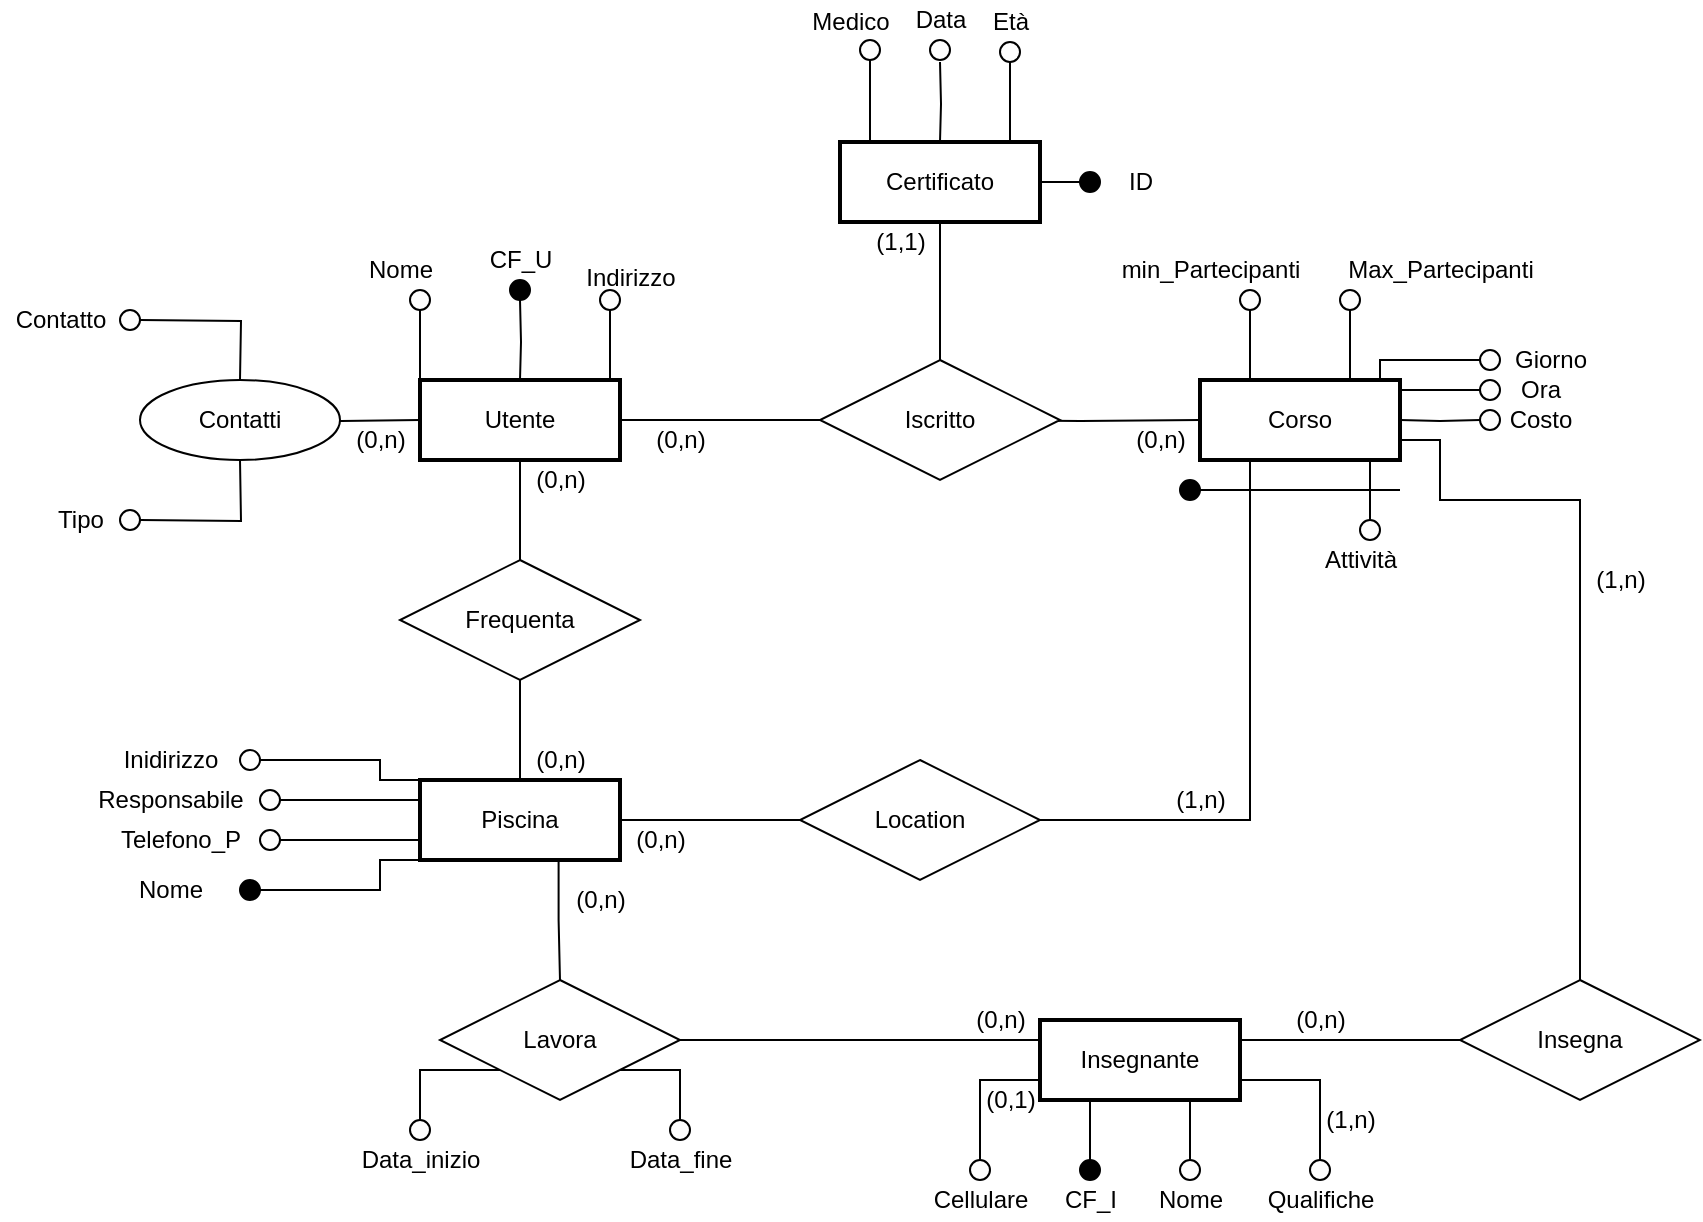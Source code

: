 <mxfile version="17.2.3" type="github">
  <diagram id="R2lEEEUBdFMjLlhIrx00" name="Page-1">
    <mxGraphModel dx="1385" dy="628" grid="1" gridSize="10" guides="1" tooltips="1" connect="1" arrows="1" fold="1" page="1" pageScale="1" pageWidth="1600" pageHeight="900" math="0" shadow="0" extFonts="Permanent Marker^https://fonts.googleapis.com/css?family=Permanent+Marker">
      <root>
        <mxCell id="0" />
        <mxCell id="1" parent="0" />
        <mxCell id="5CXdZSQUnjhNJFEUCRJK-9" style="edgeStyle=orthogonalEdgeStyle;rounded=0;orthogonalLoop=1;jettySize=auto;html=1;exitX=0;exitY=0;exitDx=0;exitDy=0;entryX=0.5;entryY=1;entryDx=0;entryDy=0;endArrow=none;endFill=0;" parent="1" source="5CXdZSQUnjhNJFEUCRJK-2" target="ocWY-6eV0XCtgGsiYkdO-13" edge="1">
          <mxGeometry relative="1" as="geometry">
            <Array as="points">
              <mxPoint x="360" y="260" />
              <mxPoint x="360" y="260" />
            </Array>
            <mxPoint x="300" y="250" as="targetPoint" />
          </mxGeometry>
        </mxCell>
        <mxCell id="OpI3ypkKG4rH72OdDRT5-32" style="edgeStyle=orthogonalEdgeStyle;rounded=0;orthogonalLoop=1;jettySize=auto;html=1;exitX=1;exitY=0.5;exitDx=0;exitDy=0;entryX=0;entryY=0.5;entryDx=0;entryDy=0;endArrow=none;endFill=0;" parent="1" source="5CXdZSQUnjhNJFEUCRJK-2" target="OpI3ypkKG4rH72OdDRT5-29" edge="1">
          <mxGeometry relative="1" as="geometry" />
        </mxCell>
        <mxCell id="fRXMjVk6ZnFl4LQe2KDK-1" style="edgeStyle=orthogonalEdgeStyle;rounded=0;orthogonalLoop=1;jettySize=auto;html=1;exitX=1;exitY=0;exitDx=0;exitDy=0;entryX=0.5;entryY=1;entryDx=0;entryDy=0;endArrow=none;endFill=0;" parent="1" source="5CXdZSQUnjhNJFEUCRJK-2" target="ocWY-6eV0XCtgGsiYkdO-6" edge="1">
          <mxGeometry relative="1" as="geometry" />
        </mxCell>
        <mxCell id="5CXdZSQUnjhNJFEUCRJK-2" value="Utente" style="whiteSpace=wrap;html=1;align=center;strokeWidth=2;" parent="1" vertex="1">
          <mxGeometry x="360" y="280" width="100" height="40" as="geometry" />
        </mxCell>
        <mxCell id="OpI3ypkKG4rH72OdDRT5-14" style="edgeStyle=orthogonalEdgeStyle;rounded=0;orthogonalLoop=1;jettySize=auto;html=1;exitX=0.5;exitY=0;exitDx=0;exitDy=0;entryX=0.5;entryY=1;entryDx=0;entryDy=0;endArrow=none;endFill=0;" parent="1" source="5CXdZSQUnjhNJFEUCRJK-3" target="5CXdZSQUnjhNJFEUCRJK-2" edge="1">
          <mxGeometry relative="1" as="geometry" />
        </mxCell>
        <mxCell id="OpI3ypkKG4rH72OdDRT5-15" style="edgeStyle=orthogonalEdgeStyle;rounded=0;orthogonalLoop=1;jettySize=auto;html=1;exitX=0.5;exitY=1;exitDx=0;exitDy=0;entryX=0.5;entryY=0;entryDx=0;entryDy=0;endArrow=none;endFill=0;" parent="1" source="5CXdZSQUnjhNJFEUCRJK-3" target="OpI3ypkKG4rH72OdDRT5-13" edge="1">
          <mxGeometry relative="1" as="geometry" />
        </mxCell>
        <mxCell id="5CXdZSQUnjhNJFEUCRJK-3" value="Frequenta" style="shape=rhombus;perimeter=rhombusPerimeter;whiteSpace=wrap;html=1;align=center;" parent="1" vertex="1">
          <mxGeometry x="350" y="370" width="120" height="60" as="geometry" />
        </mxCell>
        <mxCell id="5CXdZSQUnjhNJFEUCRJK-10" style="edgeStyle=orthogonalEdgeStyle;rounded=0;orthogonalLoop=1;jettySize=auto;html=1;entryX=0.5;entryY=0;entryDx=0;entryDy=0;endArrow=none;endFill=0;startArrow=none;" parent="1" target="5CXdZSQUnjhNJFEUCRJK-2" edge="1">
          <mxGeometry relative="1" as="geometry">
            <mxPoint x="410" y="240" as="sourcePoint" />
          </mxGeometry>
        </mxCell>
        <mxCell id="OpI3ypkKG4rH72OdDRT5-2" style="edgeStyle=orthogonalEdgeStyle;rounded=0;orthogonalLoop=1;jettySize=auto;html=1;exitX=1;exitY=0.5;exitDx=0;exitDy=0;entryX=0;entryY=0.5;entryDx=0;entryDy=0;endArrow=none;endFill=0;" parent="1" target="5CXdZSQUnjhNJFEUCRJK-2" edge="1">
          <mxGeometry relative="1" as="geometry">
            <mxPoint x="280" y="300" as="sourcePoint" />
          </mxGeometry>
        </mxCell>
        <mxCell id="OpI3ypkKG4rH72OdDRT5-3" value="(0,n)" style="text;html=1;align=center;verticalAlign=middle;resizable=0;points=[];autosize=1;strokeColor=none;fillColor=none;" parent="1" vertex="1">
          <mxGeometry x="320" y="300" width="40" height="20" as="geometry" />
        </mxCell>
        <mxCell id="OpI3ypkKG4rH72OdDRT5-8" style="edgeStyle=orthogonalEdgeStyle;rounded=0;orthogonalLoop=1;jettySize=auto;html=1;exitX=1;exitY=0.5;exitDx=0;exitDy=0;entryX=0.5;entryY=0;entryDx=0;entryDy=0;endArrow=none;endFill=0;" parent="1" edge="1">
          <mxGeometry relative="1" as="geometry">
            <mxPoint x="220.0" y="250" as="sourcePoint" />
            <mxPoint x="270" y="280" as="targetPoint" />
          </mxGeometry>
        </mxCell>
        <mxCell id="OpI3ypkKG4rH72OdDRT5-7" style="edgeStyle=orthogonalEdgeStyle;rounded=0;orthogonalLoop=1;jettySize=auto;html=1;exitX=1;exitY=0.5;exitDx=0;exitDy=0;endArrow=none;endFill=0;" parent="1" edge="1">
          <mxGeometry relative="1" as="geometry">
            <mxPoint x="220.0" y="350" as="sourcePoint" />
            <mxPoint x="270" y="320" as="targetPoint" />
          </mxGeometry>
        </mxCell>
        <mxCell id="OpI3ypkKG4rH72OdDRT5-46" style="edgeStyle=orthogonalEdgeStyle;rounded=0;orthogonalLoop=1;jettySize=auto;html=1;exitX=1;exitY=0.5;exitDx=0;exitDy=0;entryX=0;entryY=0.5;entryDx=0;entryDy=0;endArrow=none;endFill=0;" parent="1" source="OpI3ypkKG4rH72OdDRT5-13" target="OpI3ypkKG4rH72OdDRT5-45" edge="1">
          <mxGeometry relative="1" as="geometry" />
        </mxCell>
        <mxCell id="OpI3ypkKG4rH72OdDRT5-75" style="edgeStyle=orthogonalEdgeStyle;rounded=0;orthogonalLoop=1;jettySize=auto;html=1;exitX=0.693;exitY=1;exitDx=0;exitDy=0;entryX=0.5;entryY=0;entryDx=0;entryDy=0;endArrow=none;endFill=0;exitPerimeter=0;" parent="1" source="OpI3ypkKG4rH72OdDRT5-13" target="OpI3ypkKG4rH72OdDRT5-74" edge="1">
          <mxGeometry relative="1" as="geometry" />
        </mxCell>
        <mxCell id="OpI3ypkKG4rH72OdDRT5-13" value="Piscina" style="whiteSpace=wrap;html=1;align=center;strokeWidth=2;" parent="1" vertex="1">
          <mxGeometry x="360" y="480" width="100" height="40" as="geometry" />
        </mxCell>
        <mxCell id="OpI3ypkKG4rH72OdDRT5-21" style="edgeStyle=orthogonalEdgeStyle;rounded=0;orthogonalLoop=1;jettySize=auto;html=1;exitX=1;exitY=0.5;exitDx=0;exitDy=0;entryX=0;entryY=0;entryDx=0;entryDy=0;endArrow=none;endFill=0;" parent="1" source="ocWY-6eV0XCtgGsiYkdO-69" target="OpI3ypkKG4rH72OdDRT5-13" edge="1">
          <mxGeometry relative="1" as="geometry">
            <Array as="points">
              <mxPoint x="340" y="470" />
              <mxPoint x="340" y="480" />
            </Array>
            <mxPoint x="280" y="430" as="sourcePoint" />
          </mxGeometry>
        </mxCell>
        <mxCell id="OpI3ypkKG4rH72OdDRT5-22" style="edgeStyle=orthogonalEdgeStyle;rounded=0;orthogonalLoop=1;jettySize=auto;html=1;exitX=1;exitY=0.5;exitDx=0;exitDy=0;entryX=0;entryY=0.25;entryDx=0;entryDy=0;endArrow=none;endFill=0;" parent="1" source="ocWY-6eV0XCtgGsiYkdO-67" target="OpI3ypkKG4rH72OdDRT5-13" edge="1">
          <mxGeometry relative="1" as="geometry">
            <mxPoint x="240" y="480" as="sourcePoint" />
            <Array as="points" />
          </mxGeometry>
        </mxCell>
        <mxCell id="OpI3ypkKG4rH72OdDRT5-24" style="edgeStyle=orthogonalEdgeStyle;rounded=0;orthogonalLoop=1;jettySize=auto;html=1;exitX=1;exitY=0.5;exitDx=0;exitDy=0;endArrow=none;endFill=0;entryX=0;entryY=0.75;entryDx=0;entryDy=0;" parent="1" source="ocWY-6eV0XCtgGsiYkdO-62" target="OpI3ypkKG4rH72OdDRT5-13" edge="1">
          <mxGeometry relative="1" as="geometry">
            <mxPoint x="320" y="520" as="targetPoint" />
            <mxPoint x="240" y="530" as="sourcePoint" />
            <Array as="points" />
          </mxGeometry>
        </mxCell>
        <mxCell id="OpI3ypkKG4rH72OdDRT5-25" style="edgeStyle=orthogonalEdgeStyle;rounded=0;orthogonalLoop=1;jettySize=auto;html=1;exitX=1;exitY=0.5;exitDx=0;exitDy=0;entryX=0;entryY=1;entryDx=0;entryDy=0;endArrow=none;endFill=0;" parent="1" source="ocWY-6eV0XCtgGsiYkdO-59" target="OpI3ypkKG4rH72OdDRT5-13" edge="1">
          <mxGeometry relative="1" as="geometry">
            <Array as="points">
              <mxPoint x="340" y="535" />
              <mxPoint x="340" y="520" />
            </Array>
            <mxPoint x="280" y="580" as="sourcePoint" />
          </mxGeometry>
        </mxCell>
        <mxCell id="OpI3ypkKG4rH72OdDRT5-26" value="(0,n)" style="text;html=1;align=center;verticalAlign=middle;resizable=0;points=[];autosize=1;strokeColor=none;fillColor=none;" parent="1" vertex="1">
          <mxGeometry x="410" y="320" width="40" height="20" as="geometry" />
        </mxCell>
        <mxCell id="OpI3ypkKG4rH72OdDRT5-28" value="(0,n)" style="text;html=1;align=center;verticalAlign=middle;resizable=0;points=[];autosize=1;strokeColor=none;fillColor=none;" parent="1" vertex="1">
          <mxGeometry x="410" y="460" width="40" height="20" as="geometry" />
        </mxCell>
        <mxCell id="OpI3ypkKG4rH72OdDRT5-34" style="edgeStyle=orthogonalEdgeStyle;rounded=0;orthogonalLoop=1;jettySize=auto;html=1;exitX=1;exitY=0.5;exitDx=0;exitDy=0;entryX=0;entryY=0.5;entryDx=0;entryDy=0;endArrow=none;endFill=0;" parent="1" target="OpI3ypkKG4rH72OdDRT5-30" edge="1">
          <mxGeometry relative="1" as="geometry">
            <mxPoint x="630" y="300" as="sourcePoint" />
          </mxGeometry>
        </mxCell>
        <mxCell id="OpI3ypkKG4rH72OdDRT5-29" value="Iscritto" style="shape=rhombus;perimeter=rhombusPerimeter;whiteSpace=wrap;html=1;align=center;" parent="1" vertex="1">
          <mxGeometry x="560" y="270" width="120" height="60" as="geometry" />
        </mxCell>
        <mxCell id="OpI3ypkKG4rH72OdDRT5-53" style="edgeStyle=orthogonalEdgeStyle;rounded=0;orthogonalLoop=1;jettySize=auto;html=1;exitX=0.75;exitY=1;exitDx=0;exitDy=0;entryX=0.5;entryY=0;entryDx=0;entryDy=0;endArrow=none;endFill=0;" parent="1" source="OpI3ypkKG4rH72OdDRT5-30" edge="1">
          <mxGeometry relative="1" as="geometry">
            <mxPoint x="835" y="350" as="targetPoint" />
          </mxGeometry>
        </mxCell>
        <mxCell id="OpI3ypkKG4rH72OdDRT5-71" style="edgeStyle=orthogonalEdgeStyle;rounded=0;orthogonalLoop=1;jettySize=auto;html=1;exitX=1;exitY=0.75;exitDx=0;exitDy=0;endArrow=none;endFill=0;" parent="1" source="OpI3ypkKG4rH72OdDRT5-30" edge="1">
          <mxGeometry relative="1" as="geometry">
            <mxPoint x="940" y="580" as="targetPoint" />
            <Array as="points">
              <mxPoint x="870" y="310" />
              <mxPoint x="870" y="340" />
              <mxPoint x="940" y="340" />
            </Array>
          </mxGeometry>
        </mxCell>
        <mxCell id="OpI3ypkKG4rH72OdDRT5-30" value="Corso" style="whiteSpace=wrap;html=1;align=center;strokeWidth=2;" parent="1" vertex="1">
          <mxGeometry x="750" y="280" width="100" height="40" as="geometry" />
        </mxCell>
        <mxCell id="OpI3ypkKG4rH72OdDRT5-33" style="edgeStyle=orthogonalEdgeStyle;rounded=0;orthogonalLoop=1;jettySize=auto;html=1;exitX=0.5;exitY=1;exitDx=0;exitDy=0;endArrow=none;endFill=0;" parent="1" source="OpI3ypkKG4rH72OdDRT5-31" target="OpI3ypkKG4rH72OdDRT5-29" edge="1">
          <mxGeometry relative="1" as="geometry" />
        </mxCell>
        <mxCell id="OpI3ypkKG4rH72OdDRT5-51" style="edgeStyle=orthogonalEdgeStyle;rounded=0;orthogonalLoop=1;jettySize=auto;html=1;exitX=1;exitY=0.5;exitDx=0;exitDy=0;entryX=0;entryY=0.5;entryDx=0;entryDy=0;endArrow=none;endFill=0;" parent="1" source="OpI3ypkKG4rH72OdDRT5-31" edge="1">
          <mxGeometry relative="1" as="geometry">
            <mxPoint x="690.0" y="181" as="targetPoint" />
          </mxGeometry>
        </mxCell>
        <mxCell id="OpI3ypkKG4rH72OdDRT5-31" value="Certificato" style="whiteSpace=wrap;html=1;align=center;strokeWidth=2;" parent="1" vertex="1">
          <mxGeometry x="570" y="161" width="100" height="40" as="geometry" />
        </mxCell>
        <mxCell id="OpI3ypkKG4rH72OdDRT5-38" style="edgeStyle=orthogonalEdgeStyle;rounded=0;orthogonalLoop=1;jettySize=auto;html=1;exitX=0.5;exitY=1;exitDx=0;exitDy=0;entryX=0.25;entryY=0;entryDx=0;entryDy=0;endArrow=none;endFill=0;" parent="1" source="ocWY-6eV0XCtgGsiYkdO-21" target="OpI3ypkKG4rH72OdDRT5-31" edge="1">
          <mxGeometry relative="1" as="geometry">
            <mxPoint x="525.248" y="115.185" as="sourcePoint" />
            <Array as="points">
              <mxPoint x="585" y="161" />
            </Array>
          </mxGeometry>
        </mxCell>
        <mxCell id="OpI3ypkKG4rH72OdDRT5-39" style="edgeStyle=orthogonalEdgeStyle;rounded=0;orthogonalLoop=1;jettySize=auto;html=1;entryX=0.5;entryY=0;entryDx=0;entryDy=0;endArrow=none;endFill=0;startArrow=none;" parent="1" target="OpI3ypkKG4rH72OdDRT5-31" edge="1">
          <mxGeometry relative="1" as="geometry">
            <mxPoint x="620" y="121" as="sourcePoint" />
          </mxGeometry>
        </mxCell>
        <mxCell id="OpI3ypkKG4rH72OdDRT5-41" value="(1,1)" style="text;html=1;align=center;verticalAlign=middle;resizable=0;points=[];autosize=1;strokeColor=none;fillColor=none;" parent="1" vertex="1">
          <mxGeometry x="580" y="201" width="40" height="20" as="geometry" />
        </mxCell>
        <mxCell id="OpI3ypkKG4rH72OdDRT5-43" value="(0,n)" style="text;html=1;align=center;verticalAlign=middle;resizable=0;points=[];autosize=1;strokeColor=none;fillColor=none;" parent="1" vertex="1">
          <mxGeometry x="470" y="300" width="40" height="20" as="geometry" />
        </mxCell>
        <mxCell id="OpI3ypkKG4rH72OdDRT5-44" value="(0,n)" style="text;html=1;align=center;verticalAlign=middle;resizable=0;points=[];autosize=1;strokeColor=none;fillColor=none;" parent="1" vertex="1">
          <mxGeometry x="710" y="300" width="40" height="20" as="geometry" />
        </mxCell>
        <mxCell id="OpI3ypkKG4rH72OdDRT5-47" style="edgeStyle=orthogonalEdgeStyle;rounded=0;orthogonalLoop=1;jettySize=auto;html=1;exitX=1;exitY=0.5;exitDx=0;exitDy=0;endArrow=none;endFill=0;entryX=0.25;entryY=1;entryDx=0;entryDy=0;" parent="1" target="OpI3ypkKG4rH72OdDRT5-30" edge="1">
          <mxGeometry relative="1" as="geometry">
            <mxPoint x="1080" y="320" as="targetPoint" />
            <Array as="points">
              <mxPoint x="775" y="500" />
            </Array>
            <mxPoint x="620" y="500" as="sourcePoint" />
          </mxGeometry>
        </mxCell>
        <mxCell id="OpI3ypkKG4rH72OdDRT5-45" value="Location" style="shape=rhombus;perimeter=rhombusPerimeter;whiteSpace=wrap;html=1;align=center;" parent="1" vertex="1">
          <mxGeometry x="550" y="470" width="120" height="60" as="geometry" />
        </mxCell>
        <mxCell id="OpI3ypkKG4rH72OdDRT5-48" value="(0,n)" style="text;html=1;align=center;verticalAlign=middle;resizable=0;points=[];autosize=1;strokeColor=none;fillColor=none;" parent="1" vertex="1">
          <mxGeometry x="460" y="500" width="40" height="20" as="geometry" />
        </mxCell>
        <mxCell id="OpI3ypkKG4rH72OdDRT5-49" value="(1,n)" style="text;html=1;align=center;verticalAlign=middle;resizable=0;points=[];autosize=1;strokeColor=none;fillColor=none;" parent="1" vertex="1">
          <mxGeometry x="730" y="480" width="40" height="20" as="geometry" />
        </mxCell>
        <mxCell id="OpI3ypkKG4rH72OdDRT5-54" value="" style="line;strokeWidth=1;rotatable=0;dashed=0;labelPosition=right;align=left;verticalAlign=middle;spacingTop=0;spacingLeft=6;points=[];portConstraint=eastwest;" parent="1" vertex="1">
          <mxGeometry x="750" y="330" width="100" height="10" as="geometry" />
        </mxCell>
        <mxCell id="OpI3ypkKG4rH72OdDRT5-57" value="" style="ellipse;whiteSpace=wrap;html=1;aspect=fixed;strokeWidth=1;fillColor=#000000;" parent="1" vertex="1">
          <mxGeometry x="740" y="330" width="10" height="10" as="geometry" />
        </mxCell>
        <mxCell id="OpI3ypkKG4rH72OdDRT5-65" style="edgeStyle=orthogonalEdgeStyle;rounded=0;orthogonalLoop=1;jettySize=auto;html=1;entryX=0.25;entryY=0;entryDx=0;entryDy=0;endArrow=none;endFill=0;exitX=0.5;exitY=1;exitDx=0;exitDy=0;" parent="1" source="ocWY-6eV0XCtgGsiYkdO-39" target="OpI3ypkKG4rH72OdDRT5-30" edge="1">
          <mxGeometry relative="1" as="geometry">
            <mxPoint x="770" y="230" as="sourcePoint" />
            <Array as="points" />
          </mxGeometry>
        </mxCell>
        <mxCell id="OpI3ypkKG4rH72OdDRT5-66" style="edgeStyle=orthogonalEdgeStyle;rounded=0;orthogonalLoop=1;jettySize=auto;html=1;exitX=0.5;exitY=1;exitDx=0;exitDy=0;endArrow=none;endFill=0;entryX=0.75;entryY=0;entryDx=0;entryDy=0;" parent="1" source="ocWY-6eV0XCtgGsiYkdO-37" target="OpI3ypkKG4rH72OdDRT5-30" edge="1">
          <mxGeometry relative="1" as="geometry">
            <mxPoint x="820" y="220" as="sourcePoint" />
            <mxPoint x="820" y="260" as="targetPoint" />
            <Array as="points" />
          </mxGeometry>
        </mxCell>
        <mxCell id="OpI3ypkKG4rH72OdDRT5-67" style="edgeStyle=orthogonalEdgeStyle;rounded=0;orthogonalLoop=1;jettySize=auto;html=1;exitX=0;exitY=0.5;exitDx=0;exitDy=0;entryX=0.75;entryY=0;entryDx=0;entryDy=0;endArrow=none;endFill=0;" parent="1" source="ocWY-6eV0XCtgGsiYkdO-35" target="OpI3ypkKG4rH72OdDRT5-30" edge="1">
          <mxGeometry relative="1" as="geometry">
            <Array as="points">
              <mxPoint x="840" y="270" />
              <mxPoint x="840" y="280" />
            </Array>
            <mxPoint x="899.645" y="214.142" as="sourcePoint" />
          </mxGeometry>
        </mxCell>
        <mxCell id="OpI3ypkKG4rH72OdDRT5-68" style="edgeStyle=orthogonalEdgeStyle;rounded=0;orthogonalLoop=1;jettySize=auto;html=1;exitX=0;exitY=0.5;exitDx=0;exitDy=0;entryX=1;entryY=0;entryDx=0;entryDy=0;endArrow=none;endFill=0;" parent="1" source="ocWY-6eV0XCtgGsiYkdO-33" target="OpI3ypkKG4rH72OdDRT5-30" edge="1">
          <mxGeometry relative="1" as="geometry">
            <Array as="points">
              <mxPoint x="850" y="285" />
            </Array>
            <mxPoint x="890.0" y="250" as="sourcePoint" />
          </mxGeometry>
        </mxCell>
        <mxCell id="OpI3ypkKG4rH72OdDRT5-69" style="edgeStyle=orthogonalEdgeStyle;rounded=0;orthogonalLoop=1;jettySize=auto;html=1;exitX=0;exitY=0.5;exitDx=0;exitDy=0;entryX=1;entryY=0.5;entryDx=0;entryDy=0;endArrow=none;endFill=0;" parent="1" target="OpI3ypkKG4rH72OdDRT5-30" edge="1">
          <mxGeometry relative="1" as="geometry">
            <mxPoint x="890.0" y="300" as="sourcePoint" />
          </mxGeometry>
        </mxCell>
        <mxCell id="OpI3ypkKG4rH72OdDRT5-82" style="edgeStyle=orthogonalEdgeStyle;rounded=0;orthogonalLoop=1;jettySize=auto;html=1;exitX=1;exitY=0.75;exitDx=0;exitDy=0;endArrow=none;endFill=0;entryX=0.5;entryY=0;entryDx=0;entryDy=0;" parent="1" source="OpI3ypkKG4rH72OdDRT5-70" target="ocWY-6eV0XCtgGsiYkdO-41" edge="1">
          <mxGeometry relative="1" as="geometry">
            <mxPoint x="880" y="680" as="targetPoint" />
          </mxGeometry>
        </mxCell>
        <mxCell id="OpI3ypkKG4rH72OdDRT5-90" style="edgeStyle=orthogonalEdgeStyle;rounded=0;orthogonalLoop=1;jettySize=auto;html=1;exitX=0.25;exitY=1;exitDx=0;exitDy=0;endArrow=none;endFill=0;startArrow=none;entryX=0.5;entryY=0;entryDx=0;entryDy=0;" parent="1" source="ocWY-6eV0XCtgGsiYkdO-46" target="ocWY-6eV0XCtgGsiYkdO-46" edge="1">
          <mxGeometry relative="1" as="geometry">
            <mxPoint x="695" y="690" as="targetPoint" />
          </mxGeometry>
        </mxCell>
        <mxCell id="OpI3ypkKG4rH72OdDRT5-91" style="edgeStyle=orthogonalEdgeStyle;rounded=0;orthogonalLoop=1;jettySize=auto;html=1;exitX=0.75;exitY=1;exitDx=0;exitDy=0;endArrow=none;endFill=0;startArrow=none;" parent="1" source="ocWY-6eV0XCtgGsiYkdO-44" edge="1">
          <mxGeometry relative="1" as="geometry">
            <mxPoint x="745" y="680" as="targetPoint" />
          </mxGeometry>
        </mxCell>
        <mxCell id="OpI3ypkKG4rH72OdDRT5-70" value="Insegnante" style="whiteSpace=wrap;html=1;align=center;strokeWidth=2;" parent="1" vertex="1">
          <mxGeometry x="670" y="600" width="100" height="40" as="geometry" />
        </mxCell>
        <mxCell id="OpI3ypkKG4rH72OdDRT5-73" style="edgeStyle=orthogonalEdgeStyle;rounded=0;orthogonalLoop=1;jettySize=auto;html=1;exitX=0;exitY=0.5;exitDx=0;exitDy=0;entryX=1;entryY=0.25;entryDx=0;entryDy=0;endArrow=none;endFill=0;" parent="1" source="OpI3ypkKG4rH72OdDRT5-72" target="OpI3ypkKG4rH72OdDRT5-70" edge="1">
          <mxGeometry relative="1" as="geometry" />
        </mxCell>
        <mxCell id="OpI3ypkKG4rH72OdDRT5-72" value="Insegna" style="shape=rhombus;perimeter=rhombusPerimeter;whiteSpace=wrap;html=1;align=center;" parent="1" vertex="1">
          <mxGeometry x="880" y="580" width="120" height="60" as="geometry" />
        </mxCell>
        <mxCell id="OpI3ypkKG4rH72OdDRT5-76" style="edgeStyle=orthogonalEdgeStyle;rounded=0;orthogonalLoop=1;jettySize=auto;html=1;exitX=1;exitY=0.5;exitDx=0;exitDy=0;entryX=0;entryY=0.25;entryDx=0;entryDy=0;endArrow=none;endFill=0;" parent="1" source="OpI3ypkKG4rH72OdDRT5-74" target="OpI3ypkKG4rH72OdDRT5-70" edge="1">
          <mxGeometry relative="1" as="geometry" />
        </mxCell>
        <mxCell id="OpI3ypkKG4rH72OdDRT5-74" value="Lavora" style="shape=rhombus;perimeter=rhombusPerimeter;whiteSpace=wrap;html=1;align=center;" parent="1" vertex="1">
          <mxGeometry x="370" y="580" width="120" height="60" as="geometry" />
        </mxCell>
        <mxCell id="OpI3ypkKG4rH72OdDRT5-79" style="edgeStyle=orthogonalEdgeStyle;rounded=0;orthogonalLoop=1;jettySize=auto;html=1;entryX=0;entryY=1;entryDx=0;entryDy=0;endArrow=none;endFill=0;" parent="1" target="OpI3ypkKG4rH72OdDRT5-74" edge="1">
          <mxGeometry relative="1" as="geometry">
            <Array as="points">
              <mxPoint x="360" y="650" />
              <mxPoint x="360" y="625" />
            </Array>
            <mxPoint x="360" y="650" as="sourcePoint" />
          </mxGeometry>
        </mxCell>
        <mxCell id="OpI3ypkKG4rH72OdDRT5-80" style="edgeStyle=orthogonalEdgeStyle;rounded=0;orthogonalLoop=1;jettySize=auto;html=1;exitX=0.5;exitY=0;exitDx=0;exitDy=0;entryX=1;entryY=1;entryDx=0;entryDy=0;endArrow=none;endFill=0;" parent="1" source="ocWY-6eV0XCtgGsiYkdO-50" target="OpI3ypkKG4rH72OdDRT5-74" edge="1">
          <mxGeometry relative="1" as="geometry">
            <Array as="points">
              <mxPoint x="490" y="625" />
            </Array>
            <mxPoint x="480" y="650" as="sourcePoint" />
          </mxGeometry>
        </mxCell>
        <mxCell id="OpI3ypkKG4rH72OdDRT5-83" value="(1,n)" style="text;html=1;align=center;verticalAlign=middle;resizable=0;points=[];autosize=1;strokeColor=none;fillColor=none;" parent="1" vertex="1">
          <mxGeometry x="805" y="640" width="40" height="20" as="geometry" />
        </mxCell>
        <mxCell id="OpI3ypkKG4rH72OdDRT5-88" style="edgeStyle=orthogonalEdgeStyle;rounded=0;orthogonalLoop=1;jettySize=auto;html=1;exitX=0.5;exitY=0;exitDx=0;exitDy=0;entryX=0;entryY=0.75;entryDx=0;entryDy=0;endArrow=none;endFill=0;" parent="1" source="ocWY-6eV0XCtgGsiYkdO-48" target="OpI3ypkKG4rH72OdDRT5-70" edge="1">
          <mxGeometry relative="1" as="geometry">
            <mxPoint x="600" y="670" as="sourcePoint" />
          </mxGeometry>
        </mxCell>
        <mxCell id="OpI3ypkKG4rH72OdDRT5-89" value="(0,1)" style="text;html=1;align=center;verticalAlign=middle;resizable=0;points=[];autosize=1;strokeColor=none;fillColor=none;" parent="1" vertex="1">
          <mxGeometry x="635" y="630" width="40" height="20" as="geometry" />
        </mxCell>
        <mxCell id="OpI3ypkKG4rH72OdDRT5-92" value="(0,n)" style="text;html=1;align=center;verticalAlign=middle;resizable=0;points=[];autosize=1;strokeColor=none;fillColor=none;" parent="1" vertex="1">
          <mxGeometry x="430" y="530" width="40" height="20" as="geometry" />
        </mxCell>
        <mxCell id="OpI3ypkKG4rH72OdDRT5-93" value="(0,n)" style="text;html=1;align=center;verticalAlign=middle;resizable=0;points=[];autosize=1;strokeColor=none;fillColor=none;" parent="1" vertex="1">
          <mxGeometry x="630" y="590" width="40" height="20" as="geometry" />
        </mxCell>
        <mxCell id="OpI3ypkKG4rH72OdDRT5-94" value="(0,n)" style="text;html=1;align=center;verticalAlign=middle;resizable=0;points=[];autosize=1;strokeColor=none;fillColor=none;" parent="1" vertex="1">
          <mxGeometry x="790" y="590" width="40" height="20" as="geometry" />
        </mxCell>
        <mxCell id="OpI3ypkKG4rH72OdDRT5-95" value="(1,n)" style="text;html=1;align=center;verticalAlign=middle;resizable=0;points=[];autosize=1;strokeColor=none;fillColor=none;" parent="1" vertex="1">
          <mxGeometry x="940" y="370" width="40" height="20" as="geometry" />
        </mxCell>
        <mxCell id="ocWY-6eV0XCtgGsiYkdO-6" value="" style="ellipse;whiteSpace=wrap;html=1;aspect=fixed;fillColor=#FFFFFF;" parent="1" vertex="1">
          <mxGeometry x="450" y="235" width="10" height="10" as="geometry" />
        </mxCell>
        <mxCell id="ocWY-6eV0XCtgGsiYkdO-8" value="Indirizzo" style="text;html=1;align=center;verticalAlign=middle;resizable=0;points=[];autosize=1;strokeColor=none;fillColor=none;" parent="1" vertex="1">
          <mxGeometry x="435" y="219" width="60" height="20" as="geometry" />
        </mxCell>
        <mxCell id="ocWY-6eV0XCtgGsiYkdO-10" value="" style="ellipse;whiteSpace=wrap;html=1;aspect=fixed;fillColor=#000000;" parent="1" vertex="1">
          <mxGeometry x="405" y="230" width="10" height="10" as="geometry" />
        </mxCell>
        <mxCell id="ocWY-6eV0XCtgGsiYkdO-12" value="CF_U" style="text;html=1;align=center;verticalAlign=middle;resizable=0;points=[];autosize=1;strokeColor=none;fillColor=none;" parent="1" vertex="1">
          <mxGeometry x="385" y="210" width="50" height="20" as="geometry" />
        </mxCell>
        <mxCell id="ocWY-6eV0XCtgGsiYkdO-13" value="" style="ellipse;whiteSpace=wrap;html=1;aspect=fixed;fillColor=#FFFFFF;" parent="1" vertex="1">
          <mxGeometry x="355" y="235" width="10" height="10" as="geometry" />
        </mxCell>
        <mxCell id="ocWY-6eV0XCtgGsiYkdO-14" value="Nome" style="text;html=1;align=center;verticalAlign=middle;resizable=0;points=[];autosize=1;strokeColor=none;fillColor=none;" parent="1" vertex="1">
          <mxGeometry x="325" y="215" width="50" height="20" as="geometry" />
        </mxCell>
        <mxCell id="ocWY-6eV0XCtgGsiYkdO-16" value="Contatti" style="ellipse;whiteSpace=wrap;html=1;align=center;" parent="1" vertex="1">
          <mxGeometry x="220" y="280" width="100" height="40" as="geometry" />
        </mxCell>
        <mxCell id="ocWY-6eV0XCtgGsiYkdO-17" value="" style="ellipse;whiteSpace=wrap;html=1;aspect=fixed;fillColor=#FFFFFF;" parent="1" vertex="1">
          <mxGeometry x="210" y="245" width="10" height="10" as="geometry" />
        </mxCell>
        <mxCell id="ocWY-6eV0XCtgGsiYkdO-18" value="" style="ellipse;whiteSpace=wrap;html=1;aspect=fixed;fillColor=#FFFFFF;" parent="1" vertex="1">
          <mxGeometry x="210" y="345" width="10" height="10" as="geometry" />
        </mxCell>
        <mxCell id="ocWY-6eV0XCtgGsiYkdO-19" value="Tipo" style="text;html=1;align=center;verticalAlign=middle;resizable=0;points=[];autosize=1;strokeColor=none;fillColor=none;" parent="1" vertex="1">
          <mxGeometry x="170" y="340" width="40" height="20" as="geometry" />
        </mxCell>
        <mxCell id="ocWY-6eV0XCtgGsiYkdO-20" value="Contatto" style="text;html=1;align=center;verticalAlign=middle;resizable=0;points=[];autosize=1;strokeColor=none;fillColor=none;" parent="1" vertex="1">
          <mxGeometry x="150" y="240" width="60" height="20" as="geometry" />
        </mxCell>
        <mxCell id="ocWY-6eV0XCtgGsiYkdO-21" value="" style="ellipse;whiteSpace=wrap;html=1;aspect=fixed;fillColor=#FFFFFF;" parent="1" vertex="1">
          <mxGeometry x="580" y="110" width="10" height="10" as="geometry" />
        </mxCell>
        <mxCell id="ocWY-6eV0XCtgGsiYkdO-22" value="Medico" style="text;html=1;align=center;verticalAlign=middle;resizable=0;points=[];autosize=1;strokeColor=none;fillColor=none;" parent="1" vertex="1">
          <mxGeometry x="550" y="91" width="50" height="20" as="geometry" />
        </mxCell>
        <mxCell id="ocWY-6eV0XCtgGsiYkdO-24" value="Data" style="text;html=1;align=center;verticalAlign=middle;resizable=0;points=[];autosize=1;strokeColor=none;fillColor=none;" parent="1" vertex="1">
          <mxGeometry x="600" y="90" width="40" height="20" as="geometry" />
        </mxCell>
        <mxCell id="fRXMjVk6ZnFl4LQe2KDK-7" style="edgeStyle=orthogonalEdgeStyle;rounded=0;orthogonalLoop=1;jettySize=auto;html=1;exitX=0.5;exitY=1;exitDx=0;exitDy=0;entryX=0.85;entryY=0.003;entryDx=0;entryDy=0;entryPerimeter=0;endArrow=none;endFill=0;" parent="1" source="ocWY-6eV0XCtgGsiYkdO-25" target="OpI3ypkKG4rH72OdDRT5-31" edge="1">
          <mxGeometry relative="1" as="geometry" />
        </mxCell>
        <mxCell id="ocWY-6eV0XCtgGsiYkdO-25" value="" style="ellipse;whiteSpace=wrap;html=1;aspect=fixed;fillColor=#FFFFFF;" parent="1" vertex="1">
          <mxGeometry x="650" y="111" width="10" height="10" as="geometry" />
        </mxCell>
        <mxCell id="ocWY-6eV0XCtgGsiYkdO-26" value="Età" style="text;html=1;align=center;verticalAlign=middle;resizable=0;points=[];autosize=1;strokeColor=none;fillColor=none;" parent="1" vertex="1">
          <mxGeometry x="640" y="91" width="30" height="20" as="geometry" />
        </mxCell>
        <mxCell id="ocWY-6eV0XCtgGsiYkdO-27" value="" style="ellipse;whiteSpace=wrap;html=1;aspect=fixed;fillColor=#000000;" parent="1" vertex="1">
          <mxGeometry x="690" y="176" width="10" height="10" as="geometry" />
        </mxCell>
        <mxCell id="ocWY-6eV0XCtgGsiYkdO-28" value="ID" style="text;html=1;align=center;verticalAlign=middle;resizable=0;points=[];autosize=1;strokeColor=none;fillColor=none;" parent="1" vertex="1">
          <mxGeometry x="705" y="171" width="30" height="20" as="geometry" />
        </mxCell>
        <mxCell id="ocWY-6eV0XCtgGsiYkdO-29" value="" style="ellipse;whiteSpace=wrap;html=1;aspect=fixed;fillColor=#FFFFFF;" parent="1" vertex="1">
          <mxGeometry x="830" y="350" width="10" height="10" as="geometry" />
        </mxCell>
        <mxCell id="ocWY-6eV0XCtgGsiYkdO-30" value="Attività" style="text;html=1;align=center;verticalAlign=middle;resizable=0;points=[];autosize=1;strokeColor=none;fillColor=none;" parent="1" vertex="1">
          <mxGeometry x="805" y="360" width="50" height="20" as="geometry" />
        </mxCell>
        <mxCell id="ocWY-6eV0XCtgGsiYkdO-31" value="" style="ellipse;whiteSpace=wrap;html=1;aspect=fixed;fillColor=#FFFFFF;" parent="1" vertex="1">
          <mxGeometry x="890" y="295" width="10" height="10" as="geometry" />
        </mxCell>
        <mxCell id="ocWY-6eV0XCtgGsiYkdO-32" value="Costo" style="text;html=1;align=center;verticalAlign=middle;resizable=0;points=[];autosize=1;strokeColor=none;fillColor=none;" parent="1" vertex="1">
          <mxGeometry x="895" y="290" width="50" height="20" as="geometry" />
        </mxCell>
        <mxCell id="ocWY-6eV0XCtgGsiYkdO-33" value="" style="ellipse;whiteSpace=wrap;html=1;aspect=fixed;fillColor=#FFFFFF;" parent="1" vertex="1">
          <mxGeometry x="890" y="280" width="10" height="10" as="geometry" />
        </mxCell>
        <mxCell id="ocWY-6eV0XCtgGsiYkdO-34" value="Ora" style="text;html=1;align=center;verticalAlign=middle;resizable=0;points=[];autosize=1;strokeColor=none;fillColor=none;" parent="1" vertex="1">
          <mxGeometry x="900" y="275" width="40" height="20" as="geometry" />
        </mxCell>
        <mxCell id="ocWY-6eV0XCtgGsiYkdO-35" value="" style="ellipse;whiteSpace=wrap;html=1;aspect=fixed;fillColor=#FFFFFF;" parent="1" vertex="1">
          <mxGeometry x="890" y="265" width="10" height="10" as="geometry" />
        </mxCell>
        <mxCell id="ocWY-6eV0XCtgGsiYkdO-36" value="Giorno" style="text;html=1;align=center;verticalAlign=middle;resizable=0;points=[];autosize=1;strokeColor=none;fillColor=none;" parent="1" vertex="1">
          <mxGeometry x="900" y="260" width="50" height="20" as="geometry" />
        </mxCell>
        <mxCell id="ocWY-6eV0XCtgGsiYkdO-37" value="" style="ellipse;whiteSpace=wrap;html=1;aspect=fixed;fillColor=#FFFFFF;" parent="1" vertex="1">
          <mxGeometry x="820" y="235" width="10" height="10" as="geometry" />
        </mxCell>
        <mxCell id="ocWY-6eV0XCtgGsiYkdO-38" value="Max_Partecipanti" style="text;html=1;align=center;verticalAlign=middle;resizable=0;points=[];autosize=1;strokeColor=none;fillColor=none;" parent="1" vertex="1">
          <mxGeometry x="815" y="215" width="110" height="20" as="geometry" />
        </mxCell>
        <mxCell id="ocWY-6eV0XCtgGsiYkdO-39" value="" style="ellipse;whiteSpace=wrap;html=1;aspect=fixed;fillColor=#FFFFFF;" parent="1" vertex="1">
          <mxGeometry x="770" y="235" width="10" height="10" as="geometry" />
        </mxCell>
        <mxCell id="ocWY-6eV0XCtgGsiYkdO-40" value="min_Partecipanti" style="text;html=1;align=center;verticalAlign=middle;resizable=0;points=[];autosize=1;strokeColor=none;fillColor=none;" parent="1" vertex="1">
          <mxGeometry x="705" y="215" width="100" height="20" as="geometry" />
        </mxCell>
        <mxCell id="ocWY-6eV0XCtgGsiYkdO-41" value="" style="ellipse;whiteSpace=wrap;html=1;aspect=fixed;fillColor=#FFFFFF;" parent="1" vertex="1">
          <mxGeometry x="805" y="670" width="10" height="10" as="geometry" />
        </mxCell>
        <mxCell id="ocWY-6eV0XCtgGsiYkdO-42" value="Qualifiche" style="text;html=1;align=center;verticalAlign=middle;resizable=0;points=[];autosize=1;strokeColor=none;fillColor=none;" parent="1" vertex="1">
          <mxGeometry x="775" y="680" width="70" height="20" as="geometry" />
        </mxCell>
        <mxCell id="ocWY-6eV0XCtgGsiYkdO-45" value="Nome" style="text;html=1;align=center;verticalAlign=middle;resizable=0;points=[];autosize=1;strokeColor=none;fillColor=none;" parent="1" vertex="1">
          <mxGeometry x="720" y="680" width="50" height="20" as="geometry" />
        </mxCell>
        <mxCell id="ocWY-6eV0XCtgGsiYkdO-47" value="CF_I" style="text;html=1;align=center;verticalAlign=middle;resizable=0;points=[];autosize=1;strokeColor=none;fillColor=none;" parent="1" vertex="1">
          <mxGeometry x="675" y="680" width="40" height="20" as="geometry" />
        </mxCell>
        <mxCell id="ocWY-6eV0XCtgGsiYkdO-48" value="" style="ellipse;whiteSpace=wrap;html=1;aspect=fixed;fillColor=#FFFFFF;" parent="1" vertex="1">
          <mxGeometry x="635" y="670" width="10" height="10" as="geometry" />
        </mxCell>
        <mxCell id="ocWY-6eV0XCtgGsiYkdO-49" value="Cellulare" style="text;html=1;align=center;verticalAlign=middle;resizable=0;points=[];autosize=1;strokeColor=none;fillColor=none;" parent="1" vertex="1">
          <mxGeometry x="610" y="680" width="60" height="20" as="geometry" />
        </mxCell>
        <mxCell id="ocWY-6eV0XCtgGsiYkdO-50" value="" style="ellipse;whiteSpace=wrap;html=1;aspect=fixed;fillColor=#FFFFFF;" parent="1" vertex="1">
          <mxGeometry x="485" y="650" width="10" height="10" as="geometry" />
        </mxCell>
        <mxCell id="ocWY-6eV0XCtgGsiYkdO-52" value="Data_fine" style="text;html=1;align=center;verticalAlign=middle;resizable=0;points=[];autosize=1;strokeColor=none;fillColor=none;" parent="1" vertex="1">
          <mxGeometry x="455" y="660" width="70" height="20" as="geometry" />
        </mxCell>
        <mxCell id="ocWY-6eV0XCtgGsiYkdO-55" value="" style="ellipse;whiteSpace=wrap;html=1;aspect=fixed;fillColor=#FFFFFF;" parent="1" vertex="1">
          <mxGeometry x="355" y="650" width="10" height="10" as="geometry" />
        </mxCell>
        <mxCell id="ocWY-6eV0XCtgGsiYkdO-57" value="Data_inizio" style="text;html=1;align=center;verticalAlign=middle;resizable=0;points=[];autosize=1;strokeColor=none;fillColor=none;" parent="1" vertex="1">
          <mxGeometry x="325" y="660" width="70" height="20" as="geometry" />
        </mxCell>
        <mxCell id="ocWY-6eV0XCtgGsiYkdO-59" value="" style="ellipse;whiteSpace=wrap;html=1;aspect=fixed;fillColor=#000000;" parent="1" vertex="1">
          <mxGeometry x="270" y="530" width="10" height="10" as="geometry" />
        </mxCell>
        <mxCell id="ocWY-6eV0XCtgGsiYkdO-61" value="Nome" style="text;html=1;align=center;verticalAlign=middle;resizable=0;points=[];autosize=1;strokeColor=none;fillColor=none;" parent="1" vertex="1">
          <mxGeometry x="210" y="525" width="50" height="20" as="geometry" />
        </mxCell>
        <mxCell id="ocWY-6eV0XCtgGsiYkdO-62" value="" style="ellipse;whiteSpace=wrap;html=1;aspect=fixed;fillColor=#FFFFFF;" parent="1" vertex="1">
          <mxGeometry x="280" y="505" width="10" height="10" as="geometry" />
        </mxCell>
        <mxCell id="ocWY-6eV0XCtgGsiYkdO-66" value="Telefono_P" style="text;html=1;align=center;verticalAlign=middle;resizable=0;points=[];autosize=1;strokeColor=none;fillColor=none;" parent="1" vertex="1">
          <mxGeometry x="200" y="500" width="80" height="20" as="geometry" />
        </mxCell>
        <mxCell id="ocWY-6eV0XCtgGsiYkdO-67" value="" style="ellipse;whiteSpace=wrap;html=1;aspect=fixed;fillColor=#FFFFFF;" parent="1" vertex="1">
          <mxGeometry x="280" y="485" width="10" height="10" as="geometry" />
        </mxCell>
        <mxCell id="ocWY-6eV0XCtgGsiYkdO-68" value="Responsabile" style="text;html=1;align=center;verticalAlign=middle;resizable=0;points=[];autosize=1;strokeColor=none;fillColor=none;" parent="1" vertex="1">
          <mxGeometry x="190" y="480" width="90" height="20" as="geometry" />
        </mxCell>
        <mxCell id="ocWY-6eV0XCtgGsiYkdO-69" value="" style="ellipse;whiteSpace=wrap;html=1;aspect=fixed;fillColor=#FFFFFF;" parent="1" vertex="1">
          <mxGeometry x="270" y="465" width="10" height="10" as="geometry" />
        </mxCell>
        <mxCell id="ocWY-6eV0XCtgGsiYkdO-70" value="Inidirizzo" style="text;html=1;align=center;verticalAlign=middle;resizable=0;points=[];autosize=1;strokeColor=none;fillColor=none;" parent="1" vertex="1">
          <mxGeometry x="205" y="460" width="60" height="20" as="geometry" />
        </mxCell>
        <mxCell id="ocWY-6eV0XCtgGsiYkdO-46" value="" style="ellipse;whiteSpace=wrap;html=1;aspect=fixed;fillColor=#000000;" parent="1" vertex="1">
          <mxGeometry x="690" y="670" width="10" height="10" as="geometry" />
        </mxCell>
        <mxCell id="fRXMjVk6ZnFl4LQe2KDK-3" value="" style="edgeStyle=orthogonalEdgeStyle;rounded=0;orthogonalLoop=1;jettySize=auto;html=1;exitX=0.25;exitY=1;exitDx=0;exitDy=0;endArrow=none;endFill=0;" parent="1" source="OpI3ypkKG4rH72OdDRT5-70" target="ocWY-6eV0XCtgGsiYkdO-46" edge="1">
          <mxGeometry relative="1" as="geometry">
            <mxPoint x="695" y="690" as="targetPoint" />
            <mxPoint x="695" y="640" as="sourcePoint" />
          </mxGeometry>
        </mxCell>
        <mxCell id="ocWY-6eV0XCtgGsiYkdO-44" value="" style="ellipse;whiteSpace=wrap;html=1;aspect=fixed;fillColor=#FFFFFF;" parent="1" vertex="1">
          <mxGeometry x="740" y="670" width="10" height="10" as="geometry" />
        </mxCell>
        <mxCell id="fRXMjVk6ZnFl4LQe2KDK-4" value="" style="edgeStyle=orthogonalEdgeStyle;rounded=0;orthogonalLoop=1;jettySize=auto;html=1;exitX=0.75;exitY=1;exitDx=0;exitDy=0;endArrow=none;endFill=0;" parent="1" source="OpI3ypkKG4rH72OdDRT5-70" target="ocWY-6eV0XCtgGsiYkdO-44" edge="1">
          <mxGeometry relative="1" as="geometry">
            <mxPoint x="745" y="680" as="targetPoint" />
            <mxPoint x="745" y="640" as="sourcePoint" />
          </mxGeometry>
        </mxCell>
        <mxCell id="ocWY-6eV0XCtgGsiYkdO-23" value="" style="ellipse;whiteSpace=wrap;html=1;aspect=fixed;fillColor=#FFFFFF;" parent="1" vertex="1">
          <mxGeometry x="615" y="110" width="10" height="10" as="geometry" />
        </mxCell>
      </root>
    </mxGraphModel>
  </diagram>
</mxfile>
